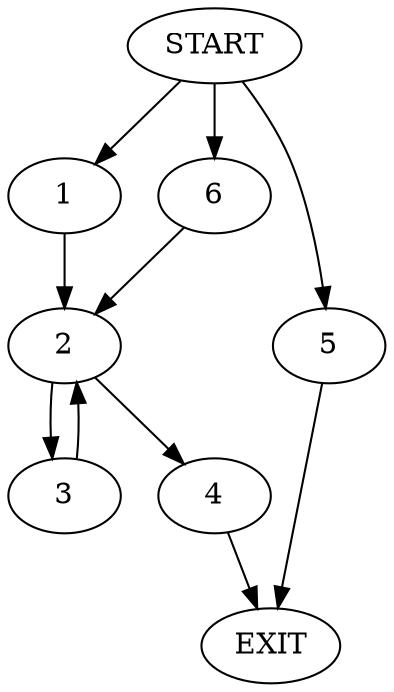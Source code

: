 digraph {
0 [label="START"]
7 [label="EXIT"]
0 -> 1
1 -> 2
2 -> 3
2 -> 4
0 -> 5
5 -> 7
3 -> 2
4 -> 7
0 -> 6
6 -> 2
}
